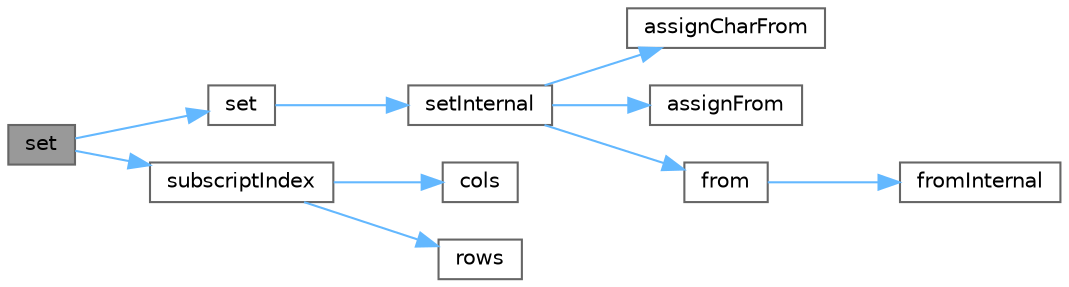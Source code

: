 digraph "set"
{
 // LATEX_PDF_SIZE
  bgcolor="transparent";
  edge [fontname=Helvetica,fontsize=10,labelfontname=Helvetica,labelfontsize=10];
  node [fontname=Helvetica,fontsize=10,shape=box,height=0.2,width=0.4];
  rankdir="LR";
  Node1 [id="Node000001",label="set",height=0.2,width=0.4,color="gray40", fillcolor="grey60", style="filled", fontcolor="black",tooltip="Template for element write accessor."];
  Node1 -> Node2 [id="edge1_Node000001_Node000002",color="steelblue1",style="solid",tooltip=" "];
  Node2 [id="Node000002",label="set",height=0.2,width=0.4,color="grey40", fillcolor="white", style="filled",URL="$classmexplus_1_1_mx_array.html#af56d42186b8fa6738c51e1ace3fb5302",tooltip="mxArray* element writer methods."];
  Node2 -> Node3 [id="edge2_Node000002_Node000003",color="steelblue1",style="solid",tooltip=" "];
  Node3 [id="Node000003",label="setInternal",height=0.2,width=0.4,color="grey40", fillcolor="white", style="filled",URL="$classmexplus_1_1_mx_array.html#a533e51c0de3188411746937e37820190",tooltip="Templated mxArray element setters"];
  Node3 -> Node4 [id="edge3_Node000003_Node000004",color="steelblue1",style="solid",tooltip=" "];
  Node4 [id="Node000004",label="assignCharFrom",height=0.2,width=0.4,color="grey40", fillcolor="white", style="filled",URL="$classmexplus_1_1_mx_array.html#ad0a396e26da3158eedd4054bab667fb9",tooltip=" "];
  Node3 -> Node5 [id="edge4_Node000003_Node000005",color="steelblue1",style="solid",tooltip=" "];
  Node5 [id="Node000005",label="assignFrom",height=0.2,width=0.4,color="grey40", fillcolor="white", style="filled",URL="$classmexplus_1_1_mx_array.html#ae66ee3292f977178e789a37a297694c2",tooltip="Assignment helpers (for MxArray.set<type>(i, value))"];
  Node3 -> Node6 [id="edge5_Node000003_Node000006",color="steelblue1",style="solid",tooltip=" "];
  Node6 [id="Node000006",label="from",height=0.2,width=0.4,color="grey40", fillcolor="white", style="filled",URL="$classmexplus_1_1_mx_array.html#a322dc1e6ed44ef0551d7de1cc13f9970",tooltip="mxArray* importer methods."];
  Node6 -> Node7 [id="edge6_Node000006_Node000007",color="steelblue1",style="solid",tooltip=" "];
  Node7 [id="Node000007",label="fromInternal",height=0.2,width=0.4,color="grey40", fillcolor="white", style="filled",URL="$classmexplus_1_1_mx_array.html#ab502ca8bc39d21cb3f945f10dce189fa",tooltip="Templated mxArray importers"];
  Node1 -> Node8 [id="edge7_Node000001_Node000008",color="steelblue1",style="solid",tooltip=" "];
  Node8 [id="Node000008",label="subscriptIndex",height=0.2,width=0.4,color="grey40", fillcolor="white", style="filled",URL="$classmexplus_1_1_mx_array.html#a29a822fd7ea3936f2eafe08e5d9cbb3d",tooltip="Offset from first element to desired element."];
  Node8 -> Node9 [id="edge8_Node000008_Node000009",color="steelblue1",style="solid",tooltip=" "];
  Node9 [id="Node000009",label="cols",height=0.2,width=0.4,color="grey40", fillcolor="white", style="filled",URL="$classmexplus_1_1_mx_array.html#a5da3df333fe19ef3e5f9febbe0e4942a",tooltip="Number of columns in an array."];
  Node8 -> Node10 [id="edge9_Node000008_Node000010",color="steelblue1",style="solid",tooltip=" "];
  Node10 [id="Node000010",label="rows",height=0.2,width=0.4,color="grey40", fillcolor="white", style="filled",URL="$classmexplus_1_1_mx_array.html#ad590f9e81aa4a64229513b94864d774d",tooltip="Number of rows in an array."];
}
